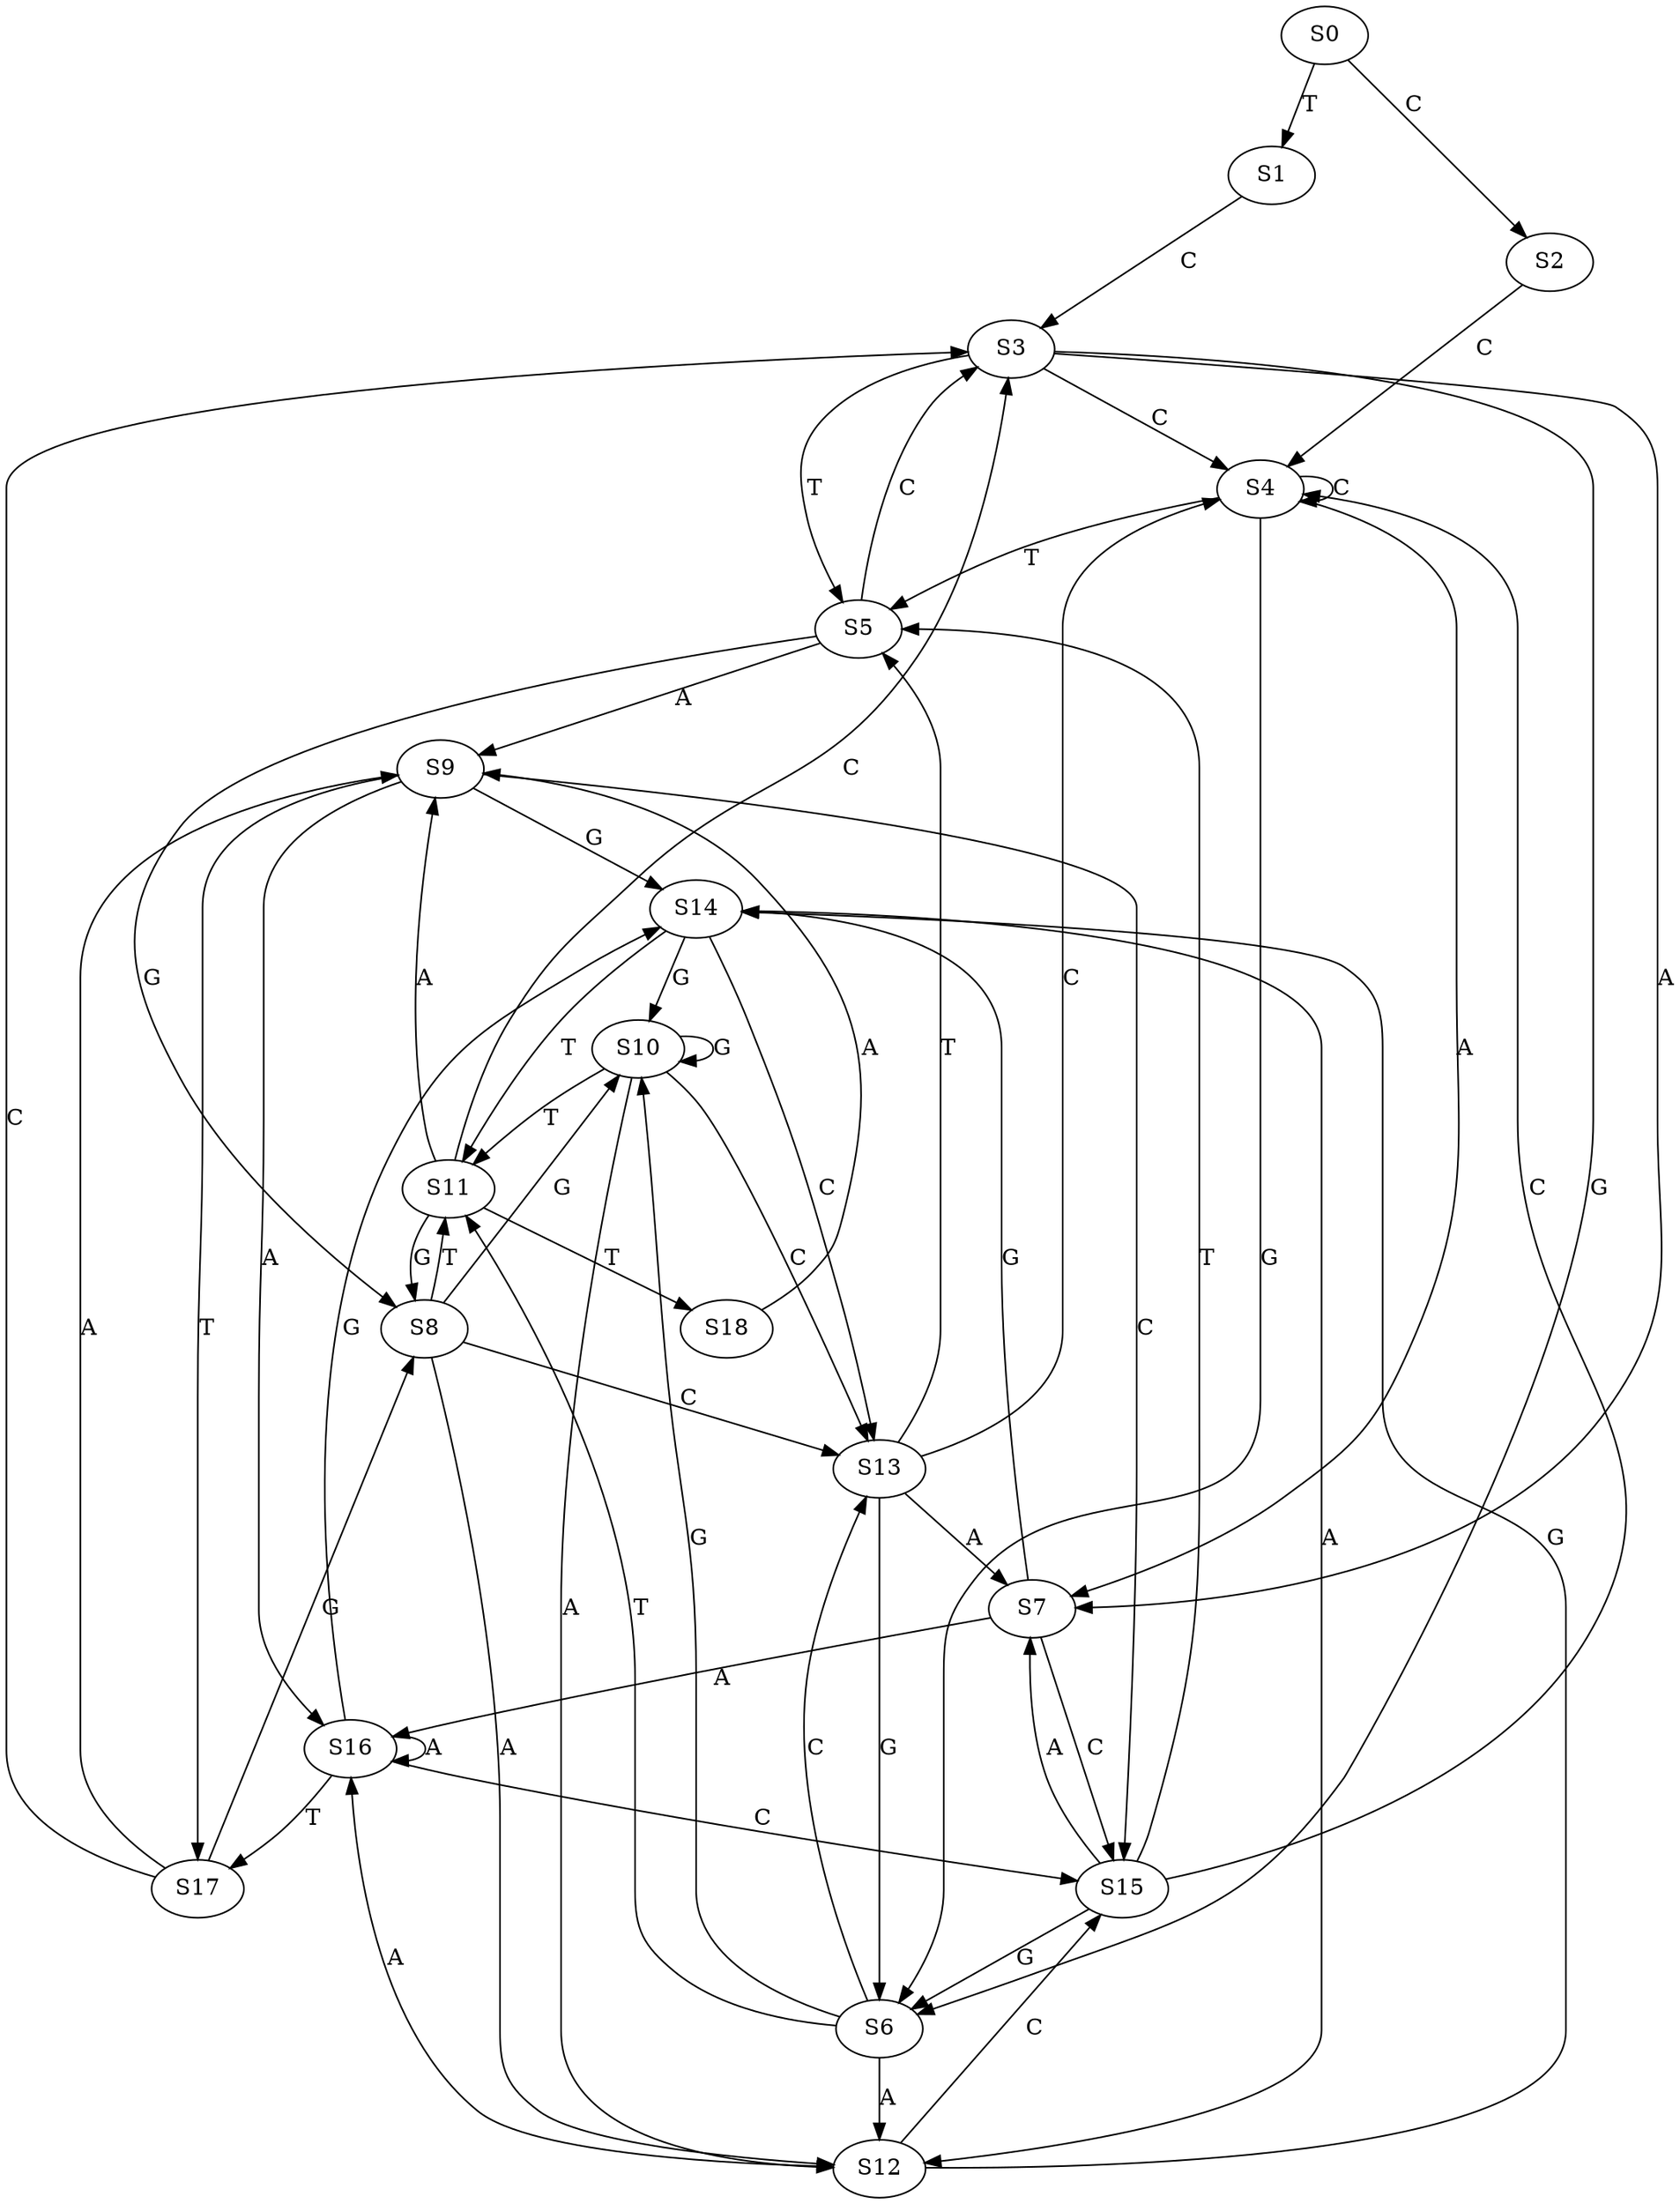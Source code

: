 strict digraph  {
	S0 -> S1 [ label = T ];
	S0 -> S2 [ label = C ];
	S1 -> S3 [ label = C ];
	S2 -> S4 [ label = C ];
	S3 -> S5 [ label = T ];
	S3 -> S6 [ label = G ];
	S3 -> S4 [ label = C ];
	S3 -> S7 [ label = A ];
	S4 -> S6 [ label = G ];
	S4 -> S4 [ label = C ];
	S4 -> S7 [ label = A ];
	S4 -> S5 [ label = T ];
	S5 -> S8 [ label = G ];
	S5 -> S3 [ label = C ];
	S5 -> S9 [ label = A ];
	S6 -> S10 [ label = G ];
	S6 -> S11 [ label = T ];
	S6 -> S12 [ label = A ];
	S6 -> S13 [ label = C ];
	S7 -> S14 [ label = G ];
	S7 -> S15 [ label = C ];
	S7 -> S16 [ label = A ];
	S8 -> S12 [ label = A ];
	S8 -> S11 [ label = T ];
	S8 -> S13 [ label = C ];
	S8 -> S10 [ label = G ];
	S9 -> S14 [ label = G ];
	S9 -> S17 [ label = T ];
	S9 -> S15 [ label = C ];
	S9 -> S16 [ label = A ];
	S10 -> S12 [ label = A ];
	S10 -> S11 [ label = T ];
	S10 -> S10 [ label = G ];
	S10 -> S13 [ label = C ];
	S11 -> S9 [ label = A ];
	S11 -> S3 [ label = C ];
	S11 -> S8 [ label = G ];
	S11 -> S18 [ label = T ];
	S12 -> S14 [ label = G ];
	S12 -> S16 [ label = A ];
	S12 -> S15 [ label = C ];
	S13 -> S4 [ label = C ];
	S13 -> S5 [ label = T ];
	S13 -> S6 [ label = G ];
	S13 -> S7 [ label = A ];
	S14 -> S11 [ label = T ];
	S14 -> S10 [ label = G ];
	S14 -> S12 [ label = A ];
	S14 -> S13 [ label = C ];
	S15 -> S7 [ label = A ];
	S15 -> S5 [ label = T ];
	S15 -> S4 [ label = C ];
	S15 -> S6 [ label = G ];
	S16 -> S17 [ label = T ];
	S16 -> S15 [ label = C ];
	S16 -> S14 [ label = G ];
	S16 -> S16 [ label = A ];
	S17 -> S9 [ label = A ];
	S17 -> S3 [ label = C ];
	S17 -> S8 [ label = G ];
	S18 -> S9 [ label = A ];
}
